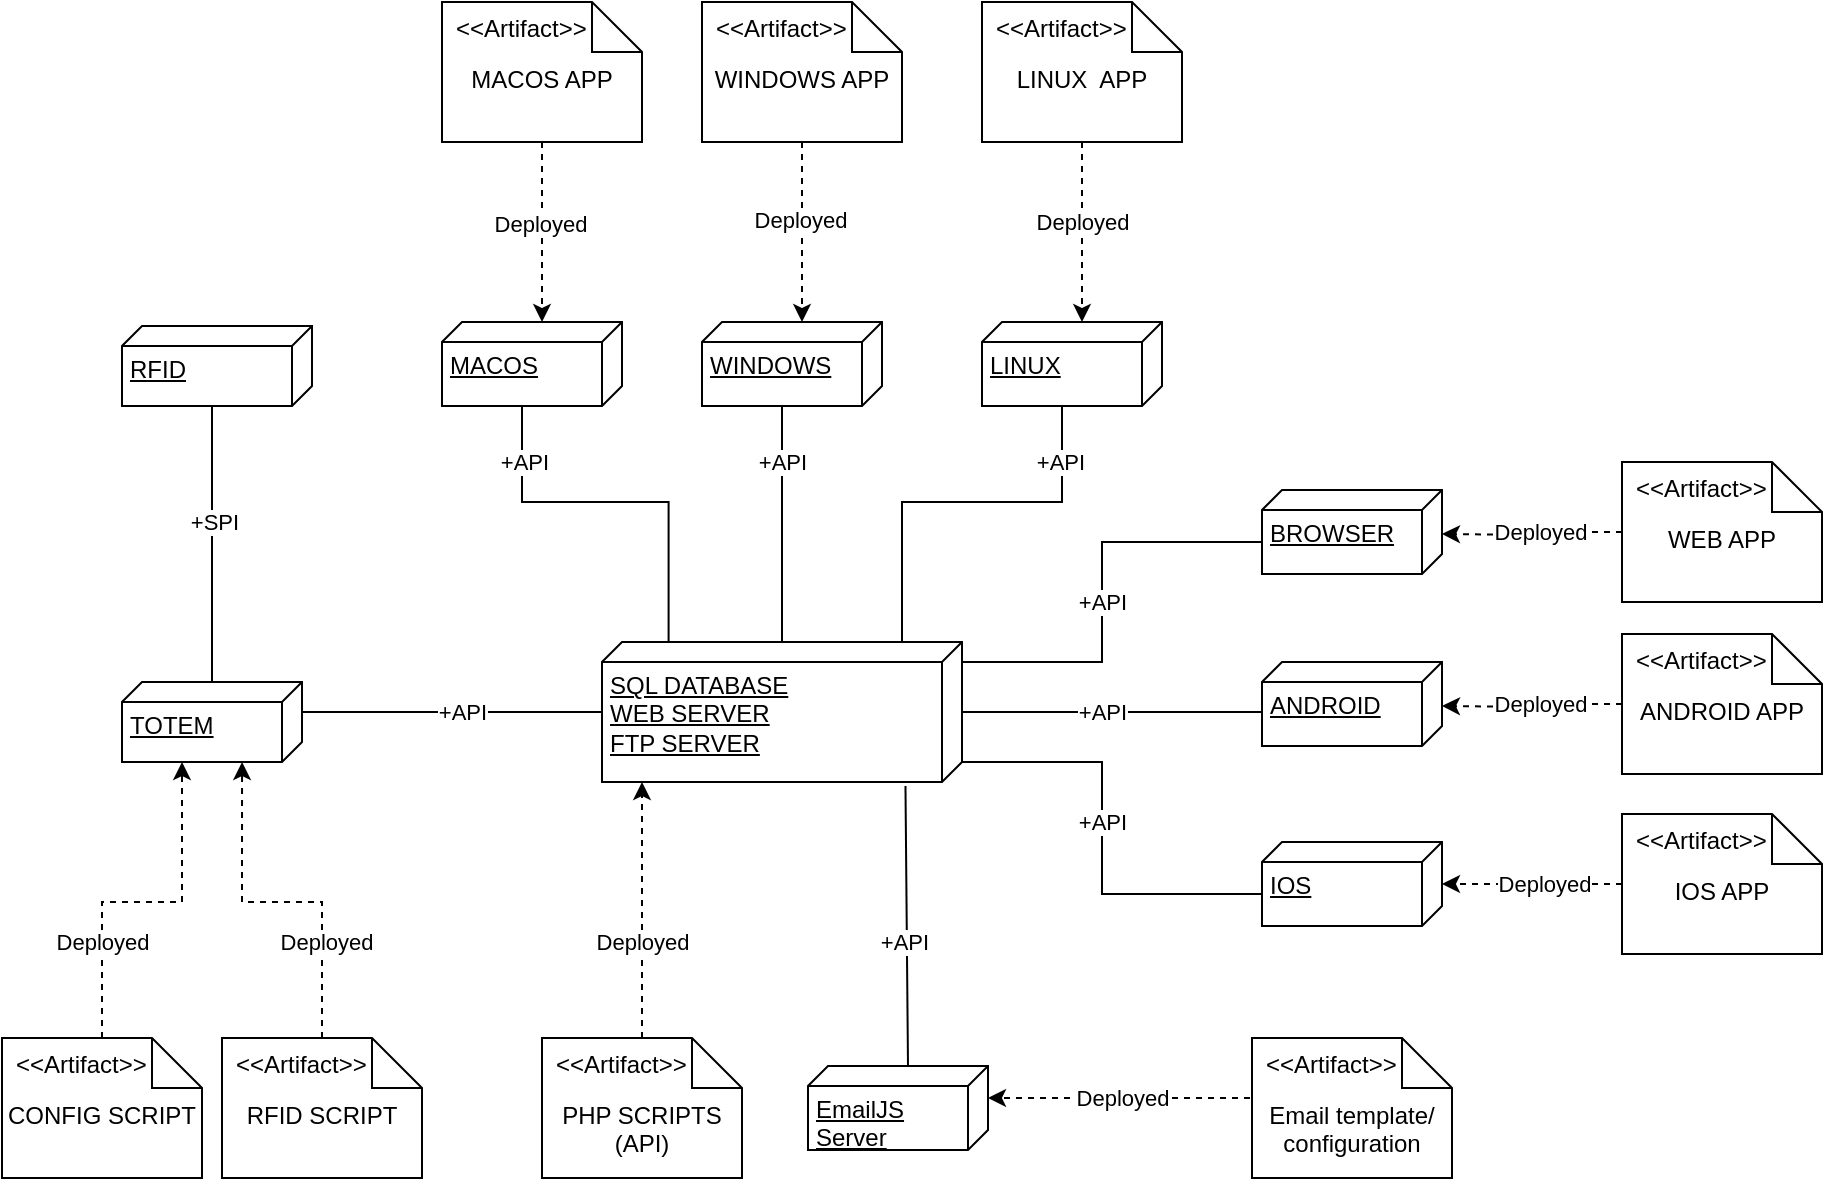 <mxfile version="20.1.1" type="device"><diagram id="JkQ_lGkrzdFclPBOVA1y" name="Page-1"><mxGraphModel dx="1483" dy="1985" grid="1" gridSize="10" guides="1" tooltips="1" connect="1" arrows="1" fold="1" page="1" pageScale="1" pageWidth="827" pageHeight="1169" math="0" shadow="0"><root><mxCell id="0"/><mxCell id="1" parent="0"/><mxCell id="zFdQlqFe3bSBJaWD9sDb-2" value="SQL DATABASE&lt;br&gt;WEB SERVER&lt;br&gt;FTP SERVER" style="verticalAlign=top;align=left;spacingTop=8;spacingLeft=2;spacingRight=12;shape=cube;size=10;direction=south;fontStyle=4;html=1;" parent="1" vertex="1"><mxGeometry x="310" y="190" width="180" height="70" as="geometry"/></mxCell><mxCell id="zFdQlqFe3bSBJaWD9sDb-3" value="PHP SCRIPTS (API)" style="shape=note2;boundedLbl=1;whiteSpace=wrap;html=1;size=25;verticalAlign=top;align=center;" parent="1" vertex="1"><mxGeometry x="280" y="388" width="100" height="70" as="geometry"/></mxCell><mxCell id="zFdQlqFe3bSBJaWD9sDb-4" value="&lt;&lt;Artifact&gt;&gt;" style="resizeWidth=1;part=1;strokeColor=none;fillColor=none;align=left;spacingLeft=5;" parent="zFdQlqFe3bSBJaWD9sDb-3" vertex="1"><mxGeometry width="100" height="25" relative="1" as="geometry"/></mxCell><mxCell id="zFdQlqFe3bSBJaWD9sDb-5" style="edgeStyle=orthogonalEdgeStyle;rounded=0;orthogonalLoop=1;jettySize=auto;html=1;exitX=0.5;exitY=0;exitDx=0;exitDy=0;dashed=1;" parent="zFdQlqFe3bSBJaWD9sDb-3" source="zFdQlqFe3bSBJaWD9sDb-4" target="zFdQlqFe3bSBJaWD9sDb-2" edge="1"><mxGeometry relative="1" as="geometry"><Array as="points"><mxPoint x="50" y="-52"/><mxPoint x="50" y="-52"/></Array></mxGeometry></mxCell><mxCell id="zFdQlqFe3bSBJaWD9sDb-8" value="Deployed" style="edgeLabel;html=1;align=center;verticalAlign=middle;resizable=0;points=[];" parent="zFdQlqFe3bSBJaWD9sDb-5" vertex="1" connectable="0"><mxGeometry x="0.222" relative="1" as="geometry"><mxPoint y="30" as="offset"/></mxGeometry></mxCell><mxCell id="zFdQlqFe3bSBJaWD9sDb-12" style="edgeStyle=orthogonalEdgeStyle;rounded=0;orthogonalLoop=1;jettySize=auto;html=1;exitX=0;exitY=0;exitDx=15;exitDy=0;exitPerimeter=0;endArrow=none;endFill=0;" parent="1" source="zFdQlqFe3bSBJaWD9sDb-9" target="zFdQlqFe3bSBJaWD9sDb-2" edge="1"><mxGeometry relative="1" as="geometry"/></mxCell><mxCell id="zFdQlqFe3bSBJaWD9sDb-55" value="+API" style="edgeLabel;html=1;align=center;verticalAlign=middle;resizable=0;points=[];" parent="zFdQlqFe3bSBJaWD9sDb-12" vertex="1" connectable="0"><mxGeometry x="0.319" y="-1" relative="1" as="geometry"><mxPoint x="-19" y="-1" as="offset"/></mxGeometry></mxCell><mxCell id="zFdQlqFe3bSBJaWD9sDb-9" value="TOTEM" style="verticalAlign=top;align=left;spacingTop=8;spacingLeft=2;spacingRight=12;shape=cube;size=10;direction=south;fontStyle=4;html=1;" parent="1" vertex="1"><mxGeometry x="70" y="210" width="90" height="40" as="geometry"/></mxCell><mxCell id="zFdQlqFe3bSBJaWD9sDb-11" style="edgeStyle=orthogonalEdgeStyle;rounded=0;orthogonalLoop=1;jettySize=auto;html=1;exitX=0;exitY=0;exitDx=40;exitDy=50;exitPerimeter=0;endArrow=none;endFill=0;" parent="1" source="zFdQlqFe3bSBJaWD9sDb-10" target="zFdQlqFe3bSBJaWD9sDb-9" edge="1"><mxGeometry relative="1" as="geometry"/></mxCell><mxCell id="zFdQlqFe3bSBJaWD9sDb-54" value="+SPI" style="edgeLabel;html=1;align=center;verticalAlign=middle;resizable=0;points=[];" parent="zFdQlqFe3bSBJaWD9sDb-11" vertex="1" connectable="0"><mxGeometry x="-0.16" y="1" relative="1" as="geometry"><mxPoint as="offset"/></mxGeometry></mxCell><mxCell id="zFdQlqFe3bSBJaWD9sDb-10" value="RFID" style="verticalAlign=top;align=left;spacingTop=8;spacingLeft=2;spacingRight=12;shape=cube;size=10;direction=south;fontStyle=4;html=1;" parent="1" vertex="1"><mxGeometry x="70" y="32" width="95" height="40" as="geometry"/></mxCell><mxCell id="zFdQlqFe3bSBJaWD9sDb-14" style="edgeStyle=orthogonalEdgeStyle;rounded=0;orthogonalLoop=1;jettySize=auto;html=1;exitX=0;exitY=0;exitDx=25;exitDy=90;exitPerimeter=0;entryX=0;entryY=0;entryDx=30;entryDy=0;entryPerimeter=0;endArrow=none;endFill=0;" parent="1" source="zFdQlqFe3bSBJaWD9sDb-13" target="zFdQlqFe3bSBJaWD9sDb-2" edge="1"><mxGeometry relative="1" as="geometry"><Array as="points"><mxPoint x="640" y="225"/><mxPoint x="490" y="225"/></Array></mxGeometry></mxCell><mxCell id="zFdQlqFe3bSBJaWD9sDb-59" value="+API" style="edgeLabel;html=1;align=center;verticalAlign=middle;resizable=0;points=[];" parent="zFdQlqFe3bSBJaWD9sDb-14" vertex="1" connectable="0"><mxGeometry x="-0.124" relative="1" as="geometry"><mxPoint x="-12" as="offset"/></mxGeometry></mxCell><mxCell id="zFdQlqFe3bSBJaWD9sDb-13" value="ANDROID" style="verticalAlign=top;align=left;spacingTop=8;spacingLeft=2;spacingRight=12;shape=cube;size=10;direction=south;fontStyle=4;html=1;" parent="1" vertex="1"><mxGeometry x="640" y="200" width="90" height="42" as="geometry"/></mxCell><mxCell id="zFdQlqFe3bSBJaWD9sDb-16" style="edgeStyle=orthogonalEdgeStyle;rounded=0;orthogonalLoop=1;jettySize=auto;html=1;exitX=0;exitY=0;exitDx=26;exitDy=90;exitPerimeter=0;entryX=0.714;entryY=0;entryDx=0;entryDy=0;entryPerimeter=0;endArrow=none;endFill=0;" parent="1" source="zFdQlqFe3bSBJaWD9sDb-15" target="zFdQlqFe3bSBJaWD9sDb-2" edge="1"><mxGeometry relative="1" as="geometry"><Array as="points"><mxPoint x="560" y="316"/><mxPoint x="560" y="250"/><mxPoint x="490" y="250"/></Array></mxGeometry></mxCell><mxCell id="zFdQlqFe3bSBJaWD9sDb-60" value="+API" style="edgeLabel;html=1;align=center;verticalAlign=middle;resizable=0;points=[];" parent="zFdQlqFe3bSBJaWD9sDb-16" vertex="1" connectable="0"><mxGeometry x="-0.055" relative="1" as="geometry"><mxPoint y="-9" as="offset"/></mxGeometry></mxCell><mxCell id="zFdQlqFe3bSBJaWD9sDb-15" value="IOS" style="verticalAlign=top;align=left;spacingTop=8;spacingLeft=2;spacingRight=12;shape=cube;size=10;direction=south;fontStyle=4;html=1;" parent="1" vertex="1"><mxGeometry x="640" y="290" width="90" height="42" as="geometry"/></mxCell><mxCell id="zFdQlqFe3bSBJaWD9sDb-48" value="" style="edgeStyle=orthogonalEdgeStyle;rounded=0;orthogonalLoop=1;jettySize=auto;html=1;dashed=1;endArrow=classic;endFill=1;" parent="1" source="zFdQlqFe3bSBJaWD9sDb-17" target="zFdQlqFe3bSBJaWD9sDb-15" edge="1"><mxGeometry relative="1" as="geometry"/></mxCell><mxCell id="zFdQlqFe3bSBJaWD9sDb-49" value="Deployed" style="edgeLabel;html=1;align=center;verticalAlign=middle;resizable=0;points=[];" parent="zFdQlqFe3bSBJaWD9sDb-48" vertex="1" connectable="0"><mxGeometry x="-0.252" y="3" relative="1" as="geometry"><mxPoint x="-6" y="-3" as="offset"/></mxGeometry></mxCell><mxCell id="zFdQlqFe3bSBJaWD9sDb-17" value="IOS APP" style="shape=note2;boundedLbl=1;whiteSpace=wrap;html=1;size=25;verticalAlign=top;align=center;" parent="1" vertex="1"><mxGeometry x="820" y="276" width="100" height="70" as="geometry"/></mxCell><mxCell id="zFdQlqFe3bSBJaWD9sDb-18" value="&lt;&lt;Artifact&gt;&gt;" style="resizeWidth=1;part=1;strokeColor=none;fillColor=none;align=left;spacingLeft=5;" parent="zFdQlqFe3bSBJaWD9sDb-17" vertex="1"><mxGeometry width="100" height="25" relative="1" as="geometry"/></mxCell><mxCell id="zFdQlqFe3bSBJaWD9sDb-19" style="edgeStyle=orthogonalEdgeStyle;rounded=0;orthogonalLoop=1;jettySize=auto;html=1;exitX=0.5;exitY=0;exitDx=0;exitDy=0;dashed=1;" parent="zFdQlqFe3bSBJaWD9sDb-17" source="zFdQlqFe3bSBJaWD9sDb-18" edge="1"><mxGeometry relative="1" as="geometry"/></mxCell><mxCell id="zFdQlqFe3bSBJaWD9sDb-20" value="Deplyed" style="edgeLabel;html=1;align=center;verticalAlign=middle;resizable=0;points=[];" parent="zFdQlqFe3bSBJaWD9sDb-19" vertex="1" connectable="0"><mxGeometry x="0.222" relative="1" as="geometry"><mxPoint y="15" as="offset"/></mxGeometry></mxCell><mxCell id="zFdQlqFe3bSBJaWD9sDb-47" style="edgeStyle=orthogonalEdgeStyle;rounded=0;orthogonalLoop=1;jettySize=auto;html=1;exitX=0;exitY=0.5;exitDx=0;exitDy=0;exitPerimeter=0;entryX=0;entryY=0;entryDx=16;entryDy=0;entryPerimeter=0;dashed=1;endArrow=classic;endFill=1;" parent="1" source="zFdQlqFe3bSBJaWD9sDb-22" edge="1"><mxGeometry relative="1" as="geometry"><mxPoint x="730" y="222" as="targetPoint"/></mxGeometry></mxCell><mxCell id="zFdQlqFe3bSBJaWD9sDb-50" value="Deployed" style="edgeLabel;html=1;align=center;verticalAlign=middle;resizable=0;points=[];" parent="zFdQlqFe3bSBJaWD9sDb-47" vertex="1" connectable="0"><mxGeometry x="-0.153" y="1" relative="1" as="geometry"><mxPoint x="-2" y="-1" as="offset"/></mxGeometry></mxCell><mxCell id="zFdQlqFe3bSBJaWD9sDb-22" value="ANDROID APP" style="shape=note2;boundedLbl=1;whiteSpace=wrap;html=1;size=25;verticalAlign=top;align=center;" parent="1" vertex="1"><mxGeometry x="820" y="186" width="100" height="70" as="geometry"/></mxCell><mxCell id="zFdQlqFe3bSBJaWD9sDb-23" value="&lt;&lt;Artifact&gt;&gt;" style="resizeWidth=1;part=1;strokeColor=none;fillColor=none;align=left;spacingLeft=5;" parent="zFdQlqFe3bSBJaWD9sDb-22" vertex="1"><mxGeometry width="100" height="25" relative="1" as="geometry"/></mxCell><mxCell id="zFdQlqFe3bSBJaWD9sDb-24" style="edgeStyle=orthogonalEdgeStyle;rounded=0;orthogonalLoop=1;jettySize=auto;html=1;exitX=0.5;exitY=0;exitDx=0;exitDy=0;dashed=1;" parent="zFdQlqFe3bSBJaWD9sDb-22" source="zFdQlqFe3bSBJaWD9sDb-23" edge="1"><mxGeometry relative="1" as="geometry"/></mxCell><mxCell id="zFdQlqFe3bSBJaWD9sDb-25" value="Deplyed" style="edgeLabel;html=1;align=center;verticalAlign=middle;resizable=0;points=[];" parent="zFdQlqFe3bSBJaWD9sDb-24" vertex="1" connectable="0"><mxGeometry x="0.222" relative="1" as="geometry"><mxPoint y="15" as="offset"/></mxGeometry></mxCell><mxCell id="zFdQlqFe3bSBJaWD9sDb-27" style="edgeStyle=orthogonalEdgeStyle;rounded=0;orthogonalLoop=1;jettySize=auto;html=1;exitX=0;exitY=0;exitDx=42;exitDy=50;exitPerimeter=0;endArrow=none;endFill=0;" parent="1" source="zFdQlqFe3bSBJaWD9sDb-26" edge="1"><mxGeometry relative="1" as="geometry"><mxPoint x="460" y="190" as="targetPoint"/><Array as="points"><mxPoint x="540" y="120"/><mxPoint x="460" y="120"/></Array></mxGeometry></mxCell><mxCell id="zFdQlqFe3bSBJaWD9sDb-58" value="+API" style="edgeLabel;html=1;align=center;verticalAlign=middle;resizable=0;points=[];" parent="zFdQlqFe3bSBJaWD9sDb-27" vertex="1" connectable="0"><mxGeometry x="-0.091" y="2" relative="1" as="geometry"><mxPoint x="41" y="-22" as="offset"/></mxGeometry></mxCell><mxCell id="zFdQlqFe3bSBJaWD9sDb-26" value="LINUX" style="verticalAlign=top;align=left;spacingTop=8;spacingLeft=2;spacingRight=12;shape=cube;size=10;direction=south;fontStyle=4;html=1;" parent="1" vertex="1"><mxGeometry x="500" y="30" width="90" height="42" as="geometry"/></mxCell><mxCell id="zFdQlqFe3bSBJaWD9sDb-29" style="edgeStyle=orthogonalEdgeStyle;rounded=0;orthogonalLoop=1;jettySize=auto;html=1;exitX=0;exitY=0;exitDx=42;exitDy=50;exitPerimeter=0;endArrow=none;endFill=0;" parent="1" source="zFdQlqFe3bSBJaWD9sDb-28" target="zFdQlqFe3bSBJaWD9sDb-2" edge="1"><mxGeometry relative="1" as="geometry"/></mxCell><mxCell id="zFdQlqFe3bSBJaWD9sDb-57" value="+API" style="edgeLabel;html=1;align=center;verticalAlign=middle;resizable=0;points=[];" parent="zFdQlqFe3bSBJaWD9sDb-29" vertex="1" connectable="0"><mxGeometry x="0.098" y="1" relative="1" as="geometry"><mxPoint x="-1" y="-37" as="offset"/></mxGeometry></mxCell><mxCell id="zFdQlqFe3bSBJaWD9sDb-28" value="WINDOWS" style="verticalAlign=top;align=left;spacingTop=8;spacingLeft=2;spacingRight=12;shape=cube;size=10;direction=south;fontStyle=4;html=1;" parent="1" vertex="1"><mxGeometry x="360" y="30" width="90" height="42" as="geometry"/></mxCell><mxCell id="zFdQlqFe3bSBJaWD9sDb-31" style="edgeStyle=orthogonalEdgeStyle;rounded=0;orthogonalLoop=1;jettySize=auto;html=1;exitX=0;exitY=0;exitDx=42;exitDy=50;exitPerimeter=0;entryX=-0.005;entryY=0.815;entryDx=0;entryDy=0;entryPerimeter=0;endArrow=none;endFill=0;" parent="1" source="zFdQlqFe3bSBJaWD9sDb-30" target="zFdQlqFe3bSBJaWD9sDb-2" edge="1"><mxGeometry relative="1" as="geometry"><Array as="points"><mxPoint x="270" y="120"/><mxPoint x="343" y="120"/></Array></mxGeometry></mxCell><mxCell id="zFdQlqFe3bSBJaWD9sDb-56" value="+API" style="edgeLabel;html=1;align=center;verticalAlign=middle;resizable=0;points=[];" parent="zFdQlqFe3bSBJaWD9sDb-31" vertex="1" connectable="0"><mxGeometry x="0.071" y="-2" relative="1" as="geometry"><mxPoint x="-54" y="-22" as="offset"/></mxGeometry></mxCell><mxCell id="zFdQlqFe3bSBJaWD9sDb-30" value="MACOS" style="verticalAlign=top;align=left;spacingTop=8;spacingLeft=2;spacingRight=12;shape=cube;size=10;direction=south;fontStyle=4;html=1;" parent="1" vertex="1"><mxGeometry x="230" y="30" width="90" height="42" as="geometry"/></mxCell><mxCell id="zFdQlqFe3bSBJaWD9sDb-46" style="edgeStyle=orthogonalEdgeStyle;rounded=0;orthogonalLoop=1;jettySize=auto;html=1;exitX=0.5;exitY=1;exitDx=0;exitDy=0;exitPerimeter=0;entryX=0;entryY=0;entryDx=0;entryDy=40;entryPerimeter=0;dashed=1;endArrow=classic;endFill=1;" parent="1" source="zFdQlqFe3bSBJaWD9sDb-32" target="zFdQlqFe3bSBJaWD9sDb-26" edge="1"><mxGeometry relative="1" as="geometry"/></mxCell><mxCell id="zFdQlqFe3bSBJaWD9sDb-51" value="Deployed" style="edgeLabel;html=1;align=center;verticalAlign=middle;resizable=0;points=[];" parent="zFdQlqFe3bSBJaWD9sDb-46" vertex="1" connectable="0"><mxGeometry x="0.723" y="1" relative="1" as="geometry"><mxPoint x="-1" y="-38" as="offset"/></mxGeometry></mxCell><mxCell id="zFdQlqFe3bSBJaWD9sDb-32" value="LINUX&amp;nbsp; APP" style="shape=note2;boundedLbl=1;whiteSpace=wrap;html=1;size=25;verticalAlign=top;align=center;" parent="1" vertex="1"><mxGeometry x="500" y="-130" width="100" height="70" as="geometry"/></mxCell><mxCell id="zFdQlqFe3bSBJaWD9sDb-33" value="&lt;&lt;Artifact&gt;&gt;" style="resizeWidth=1;part=1;strokeColor=none;fillColor=none;align=left;spacingLeft=5;" parent="zFdQlqFe3bSBJaWD9sDb-32" vertex="1"><mxGeometry width="100" height="25" relative="1" as="geometry"/></mxCell><mxCell id="zFdQlqFe3bSBJaWD9sDb-34" style="edgeStyle=orthogonalEdgeStyle;rounded=0;orthogonalLoop=1;jettySize=auto;html=1;exitX=0.5;exitY=0;exitDx=0;exitDy=0;dashed=1;" parent="zFdQlqFe3bSBJaWD9sDb-32" source="zFdQlqFe3bSBJaWD9sDb-33" edge="1"><mxGeometry relative="1" as="geometry"/></mxCell><mxCell id="zFdQlqFe3bSBJaWD9sDb-35" value="Deplyed" style="edgeLabel;html=1;align=center;verticalAlign=middle;resizable=0;points=[];" parent="zFdQlqFe3bSBJaWD9sDb-34" vertex="1" connectable="0"><mxGeometry x="0.222" relative="1" as="geometry"><mxPoint y="15" as="offset"/></mxGeometry></mxCell><mxCell id="zFdQlqFe3bSBJaWD9sDb-45" style="edgeStyle=orthogonalEdgeStyle;rounded=0;orthogonalLoop=1;jettySize=auto;html=1;exitX=0.5;exitY=1;exitDx=0;exitDy=0;exitPerimeter=0;entryX=0;entryY=0;entryDx=0;entryDy=40;entryPerimeter=0;dashed=1;endArrow=classic;endFill=1;" parent="1" source="zFdQlqFe3bSBJaWD9sDb-36" target="zFdQlqFe3bSBJaWD9sDb-28" edge="1"><mxGeometry relative="1" as="geometry"/></mxCell><mxCell id="zFdQlqFe3bSBJaWD9sDb-52" value="Deployed" style="edgeLabel;html=1;align=center;verticalAlign=middle;resizable=0;points=[];" parent="zFdQlqFe3bSBJaWD9sDb-45" vertex="1" connectable="0"><mxGeometry x="-0.137" y="-1" relative="1" as="geometry"><mxPoint as="offset"/></mxGeometry></mxCell><mxCell id="zFdQlqFe3bSBJaWD9sDb-36" value="WINDOWS APP" style="shape=note2;boundedLbl=1;whiteSpace=wrap;html=1;size=25;verticalAlign=top;align=center;" parent="1" vertex="1"><mxGeometry x="360" y="-130" width="100" height="70" as="geometry"/></mxCell><mxCell id="zFdQlqFe3bSBJaWD9sDb-37" value="&lt;&lt;Artifact&gt;&gt;" style="resizeWidth=1;part=1;strokeColor=none;fillColor=none;align=left;spacingLeft=5;" parent="zFdQlqFe3bSBJaWD9sDb-36" vertex="1"><mxGeometry width="100" height="25" relative="1" as="geometry"/></mxCell><mxCell id="zFdQlqFe3bSBJaWD9sDb-38" style="edgeStyle=orthogonalEdgeStyle;rounded=0;orthogonalLoop=1;jettySize=auto;html=1;exitX=0.5;exitY=0;exitDx=0;exitDy=0;dashed=1;" parent="zFdQlqFe3bSBJaWD9sDb-36" source="zFdQlqFe3bSBJaWD9sDb-37" edge="1"><mxGeometry relative="1" as="geometry"/></mxCell><mxCell id="zFdQlqFe3bSBJaWD9sDb-39" value="Deplyed" style="edgeLabel;html=1;align=center;verticalAlign=middle;resizable=0;points=[];" parent="zFdQlqFe3bSBJaWD9sDb-38" vertex="1" connectable="0"><mxGeometry x="0.222" relative="1" as="geometry"><mxPoint y="15" as="offset"/></mxGeometry></mxCell><mxCell id="zFdQlqFe3bSBJaWD9sDb-44" style="edgeStyle=orthogonalEdgeStyle;rounded=0;orthogonalLoop=1;jettySize=auto;html=1;exitX=0.5;exitY=1;exitDx=0;exitDy=0;exitPerimeter=0;entryX=0;entryY=0;entryDx=0;entryDy=40;entryPerimeter=0;endArrow=classic;endFill=1;dashed=1;" parent="1" source="zFdQlqFe3bSBJaWD9sDb-40" target="zFdQlqFe3bSBJaWD9sDb-30" edge="1"><mxGeometry relative="1" as="geometry"/></mxCell><mxCell id="zFdQlqFe3bSBJaWD9sDb-53" value="Deployed" style="edgeLabel;html=1;align=center;verticalAlign=middle;resizable=0;points=[];" parent="zFdQlqFe3bSBJaWD9sDb-44" vertex="1" connectable="0"><mxGeometry x="-0.105" y="-1" relative="1" as="geometry"><mxPoint as="offset"/></mxGeometry></mxCell><mxCell id="zFdQlqFe3bSBJaWD9sDb-40" value="MACOS APP" style="shape=note2;boundedLbl=1;whiteSpace=wrap;html=1;size=25;verticalAlign=top;align=center;" parent="1" vertex="1"><mxGeometry x="230" y="-130" width="100" height="70" as="geometry"/></mxCell><mxCell id="zFdQlqFe3bSBJaWD9sDb-41" value="&lt;&lt;Artifact&gt;&gt;" style="resizeWidth=1;part=1;strokeColor=none;fillColor=none;align=left;spacingLeft=5;" parent="zFdQlqFe3bSBJaWD9sDb-40" vertex="1"><mxGeometry width="100" height="25" relative="1" as="geometry"/></mxCell><mxCell id="zFdQlqFe3bSBJaWD9sDb-42" style="edgeStyle=orthogonalEdgeStyle;rounded=0;orthogonalLoop=1;jettySize=auto;html=1;exitX=0.5;exitY=0;exitDx=0;exitDy=0;dashed=1;" parent="zFdQlqFe3bSBJaWD9sDb-40" source="zFdQlqFe3bSBJaWD9sDb-41" edge="1"><mxGeometry relative="1" as="geometry"/></mxCell><mxCell id="zFdQlqFe3bSBJaWD9sDb-43" value="Deplyed" style="edgeLabel;html=1;align=center;verticalAlign=middle;resizable=0;points=[];" parent="zFdQlqFe3bSBJaWD9sDb-42" vertex="1" connectable="0"><mxGeometry x="0.222" relative="1" as="geometry"><mxPoint y="15" as="offset"/></mxGeometry></mxCell><mxCell id="zFdQlqFe3bSBJaWD9sDb-61" value="RFID SCRIPT" style="shape=note2;boundedLbl=1;whiteSpace=wrap;html=1;size=25;verticalAlign=top;align=center;" parent="1" vertex="1"><mxGeometry x="120" y="388" width="100" height="70" as="geometry"/></mxCell><mxCell id="zFdQlqFe3bSBJaWD9sDb-62" value="&lt;&lt;Artifact&gt;&gt;" style="resizeWidth=1;part=1;strokeColor=none;fillColor=none;align=left;spacingLeft=5;" parent="zFdQlqFe3bSBJaWD9sDb-61" vertex="1"><mxGeometry width="100" height="25" relative="1" as="geometry"/></mxCell><mxCell id="zFdQlqFe3bSBJaWD9sDb-63" style="edgeStyle=orthogonalEdgeStyle;rounded=0;orthogonalLoop=1;jettySize=auto;html=1;exitX=0.5;exitY=0;exitDx=0;exitDy=0;dashed=1;" parent="zFdQlqFe3bSBJaWD9sDb-61" source="zFdQlqFe3bSBJaWD9sDb-62" edge="1"><mxGeometry relative="1" as="geometry"/></mxCell><mxCell id="zFdQlqFe3bSBJaWD9sDb-64" value="Deplyed" style="edgeLabel;html=1;align=center;verticalAlign=middle;resizable=0;points=[];" parent="zFdQlqFe3bSBJaWD9sDb-63" vertex="1" connectable="0"><mxGeometry x="0.222" relative="1" as="geometry"><mxPoint y="15" as="offset"/></mxGeometry></mxCell><mxCell id="J4TQDiMVzNX9cZ0TfMRm-1" value="CONFIG SCRIPT" style="shape=note2;boundedLbl=1;whiteSpace=wrap;html=1;size=25;verticalAlign=top;align=center;" vertex="1" parent="1"><mxGeometry x="10" y="388" width="100" height="70" as="geometry"/></mxCell><mxCell id="J4TQDiMVzNX9cZ0TfMRm-2" value="&lt;&lt;Artifact&gt;&gt;" style="resizeWidth=1;part=1;strokeColor=none;fillColor=none;align=left;spacingLeft=5;" vertex="1" parent="J4TQDiMVzNX9cZ0TfMRm-1"><mxGeometry width="100" height="25" relative="1" as="geometry"/></mxCell><mxCell id="J4TQDiMVzNX9cZ0TfMRm-3" style="edgeStyle=orthogonalEdgeStyle;rounded=0;orthogonalLoop=1;jettySize=auto;html=1;exitX=0.5;exitY=0;exitDx=0;exitDy=0;dashed=1;" edge="1" parent="J4TQDiMVzNX9cZ0TfMRm-1" source="J4TQDiMVzNX9cZ0TfMRm-2"><mxGeometry relative="1" as="geometry"/></mxCell><mxCell id="J4TQDiMVzNX9cZ0TfMRm-4" value="Deplyed" style="edgeLabel;html=1;align=center;verticalAlign=middle;resizable=0;points=[];" vertex="1" connectable="0" parent="J4TQDiMVzNX9cZ0TfMRm-3"><mxGeometry x="0.222" relative="1" as="geometry"><mxPoint y="15" as="offset"/></mxGeometry></mxCell><mxCell id="J4TQDiMVzNX9cZ0TfMRm-5" style="edgeStyle=orthogonalEdgeStyle;rounded=0;orthogonalLoop=1;jettySize=auto;html=1;exitX=0.5;exitY=0;exitDx=0;exitDy=0;entryX=0;entryY=0;entryDx=40;entryDy=50;entryPerimeter=0;dashed=1;endArrow=classic;endFill=1;" edge="1" parent="J4TQDiMVzNX9cZ0TfMRm-1" source="J4TQDiMVzNX9cZ0TfMRm-2"><mxGeometry relative="1" as="geometry"/></mxCell><mxCell id="J4TQDiMVzNX9cZ0TfMRm-6" value="&lt;span style=&quot;color: rgba(0, 0, 0, 0); font-family: monospace; font-size: 0px; text-align: start; background-color: rgb(248, 249, 250);&quot;&gt;%3CmxGraphModel%3E%3Croot%3E%3CmxCell%20id%3D%220%22%2F%3E%3CmxCell%20id%3D%221%22%20parent%3D%220%22%2F%3E%3CmxCell%20id%3D%222%22%20value%3D%22Deployed%22%20style%3D%22edgeLabel%3Bhtml%3D1%3Balign%3Dcenter%3BverticalAlign%3Dmiddle%3Bresizable%3D0%3Bpoints%3D%5B%5D%3B%22%20vertex%3D%221%22%20connectable%3D%220%22%20parent%3D%221%22%3E%3CmxGeometry%20x%3D%22400%22%20y%3D%22309.706%22%20as%3D%22geometry%22%2F%3E%3C%2FmxCell%3E%3C%2Froot%3E%3C%2FmxGraphModel%3E&lt;/span&gt;" style="edgeLabel;html=1;align=center;verticalAlign=middle;resizable=0;points=[];" vertex="1" connectable="0" parent="J4TQDiMVzNX9cZ0TfMRm-5"><mxGeometry x="-0.054" y="-1" relative="1" as="geometry"><mxPoint as="offset"/></mxGeometry></mxCell><mxCell id="J4TQDiMVzNX9cZ0TfMRm-7" value="Deployed" style="edgeLabel;html=1;align=center;verticalAlign=middle;resizable=0;points=[];" vertex="1" connectable="0" parent="J4TQDiMVzNX9cZ0TfMRm-5"><mxGeometry x="0.085" relative="1" as="geometry"><mxPoint as="offset"/></mxGeometry></mxCell><mxCell id="J4TQDiMVzNX9cZ0TfMRm-8" style="edgeStyle=orthogonalEdgeStyle;rounded=0;orthogonalLoop=1;jettySize=auto;html=1;exitX=0.5;exitY=0;exitDx=0;exitDy=0;dashed=1;endArrow=classic;endFill=1;" edge="1" parent="1" source="J4TQDiMVzNX9cZ0TfMRm-2"><mxGeometry relative="1" as="geometry"><mxPoint x="40" y="332" as="sourcePoint"/><mxPoint x="100" y="250" as="targetPoint"/><Array as="points"><mxPoint x="60" y="320"/><mxPoint x="100" y="320"/></Array></mxGeometry></mxCell><mxCell id="J4TQDiMVzNX9cZ0TfMRm-9" value="&lt;span style=&quot;color: rgba(0, 0, 0, 0); font-family: monospace; font-size: 0px; text-align: start; background-color: rgb(248, 249, 250);&quot;&gt;%3CmxGraphModel%3E%3Croot%3E%3CmxCell%20id%3D%220%22%2F%3E%3CmxCell%20id%3D%221%22%20parent%3D%220%22%2F%3E%3CmxCell%20id%3D%222%22%20value%3D%22Deployed%22%20style%3D%22edgeLabel%3Bhtml%3D1%3Balign%3Dcenter%3BverticalAlign%3Dmiddle%3Bresizable%3D0%3Bpoints%3D%5B%5D%3B%22%20vertex%3D%221%22%20connectable%3D%220%22%20parent%3D%221%22%3E%3CmxGeometry%20x%3D%22400%22%20y%3D%22309.706%22%20as%3D%22geometry%22%2F%3E%3C%2FmxCell%3E%3C%2Froot%3E%3C%2FmxGraphModel%3E&lt;/span&gt;" style="edgeLabel;html=1;align=center;verticalAlign=middle;resizable=0;points=[];" vertex="1" connectable="0" parent="J4TQDiMVzNX9cZ0TfMRm-8"><mxGeometry x="-0.054" y="-1" relative="1" as="geometry"><mxPoint as="offset"/></mxGeometry></mxCell><mxCell id="J4TQDiMVzNX9cZ0TfMRm-10" value="Deployed" style="edgeLabel;html=1;align=center;verticalAlign=middle;resizable=0;points=[];" vertex="1" connectable="0" parent="J4TQDiMVzNX9cZ0TfMRm-8"><mxGeometry x="0.085" relative="1" as="geometry"><mxPoint x="-29" y="20" as="offset"/></mxGeometry></mxCell><mxCell id="J4TQDiMVzNX9cZ0TfMRm-11" value="BROWSER" style="verticalAlign=top;align=left;spacingTop=8;spacingLeft=2;spacingRight=12;shape=cube;size=10;direction=south;fontStyle=4;html=1;" vertex="1" parent="1"><mxGeometry x="640" y="114" width="90" height="42" as="geometry"/></mxCell><mxCell id="J4TQDiMVzNX9cZ0TfMRm-13" value="" style="endArrow=none;html=1;rounded=0;entryX=0;entryY=0;entryDx=26.0;entryDy=90;entryPerimeter=0;" edge="1" parent="1" target="J4TQDiMVzNX9cZ0TfMRm-11"><mxGeometry width="50" height="50" relative="1" as="geometry"><mxPoint x="490" y="200" as="sourcePoint"/><mxPoint x="600" y="170" as="targetPoint"/><Array as="points"><mxPoint x="560" y="200"/><mxPoint x="560" y="170"/><mxPoint x="560" y="140"/></Array></mxGeometry></mxCell><mxCell id="J4TQDiMVzNX9cZ0TfMRm-26" value="+API" style="edgeLabel;html=1;align=center;verticalAlign=middle;resizable=0;points=[];" vertex="1" connectable="0" parent="J4TQDiMVzNX9cZ0TfMRm-13"><mxGeometry x="0.445" y="-2" relative="1" as="geometry"><mxPoint x="-22" y="28" as="offset"/></mxGeometry></mxCell><mxCell id="J4TQDiMVzNX9cZ0TfMRm-20" style="edgeStyle=orthogonalEdgeStyle;rounded=0;orthogonalLoop=1;jettySize=auto;html=1;exitX=0;exitY=0.5;exitDx=0;exitDy=0;exitPerimeter=0;entryX=0;entryY=0;entryDx=16;entryDy=0;entryPerimeter=0;dashed=1;endArrow=classic;endFill=1;" edge="1" parent="1" source="J4TQDiMVzNX9cZ0TfMRm-22"><mxGeometry relative="1" as="geometry"><mxPoint x="730" y="136" as="targetPoint"/></mxGeometry></mxCell><mxCell id="J4TQDiMVzNX9cZ0TfMRm-21" value="Deployed" style="edgeLabel;html=1;align=center;verticalAlign=middle;resizable=0;points=[];" vertex="1" connectable="0" parent="J4TQDiMVzNX9cZ0TfMRm-20"><mxGeometry x="-0.153" y="1" relative="1" as="geometry"><mxPoint x="-2" y="-1" as="offset"/></mxGeometry></mxCell><mxCell id="J4TQDiMVzNX9cZ0TfMRm-22" value="WEB APP" style="shape=note2;boundedLbl=1;whiteSpace=wrap;html=1;size=25;verticalAlign=top;align=center;" vertex="1" parent="1"><mxGeometry x="820" y="100" width="100" height="70" as="geometry"/></mxCell><mxCell id="J4TQDiMVzNX9cZ0TfMRm-23" value="&lt;&lt;Artifact&gt;&gt;" style="resizeWidth=1;part=1;strokeColor=none;fillColor=none;align=left;spacingLeft=5;" vertex="1" parent="J4TQDiMVzNX9cZ0TfMRm-22"><mxGeometry width="100" height="25" relative="1" as="geometry"/></mxCell><mxCell id="J4TQDiMVzNX9cZ0TfMRm-24" style="edgeStyle=orthogonalEdgeStyle;rounded=0;orthogonalLoop=1;jettySize=auto;html=1;exitX=0.5;exitY=0;exitDx=0;exitDy=0;dashed=1;" edge="1" parent="J4TQDiMVzNX9cZ0TfMRm-22" source="J4TQDiMVzNX9cZ0TfMRm-23"><mxGeometry relative="1" as="geometry"/></mxCell><mxCell id="J4TQDiMVzNX9cZ0TfMRm-25" value="Deplyed" style="edgeLabel;html=1;align=center;verticalAlign=middle;resizable=0;points=[];" vertex="1" connectable="0" parent="J4TQDiMVzNX9cZ0TfMRm-24"><mxGeometry x="0.222" relative="1" as="geometry"><mxPoint y="15" as="offset"/></mxGeometry></mxCell><mxCell id="J4TQDiMVzNX9cZ0TfMRm-33" value="EmailJS&lt;br&gt;Server" style="verticalAlign=top;align=left;spacingTop=8;spacingLeft=2;spacingRight=12;shape=cube;size=10;direction=south;fontStyle=4;html=1;" vertex="1" parent="1"><mxGeometry x="413" y="402" width="90" height="42" as="geometry"/></mxCell><mxCell id="J4TQDiMVzNX9cZ0TfMRm-36" value="Email template/ configuration" style="shape=note2;boundedLbl=1;whiteSpace=wrap;html=1;size=25;verticalAlign=top;align=center;" vertex="1" parent="1"><mxGeometry x="635" y="388" width="100" height="70" as="geometry"/></mxCell><mxCell id="J4TQDiMVzNX9cZ0TfMRm-37" value="&lt;&lt;Artifact&gt;&gt;" style="resizeWidth=1;part=1;strokeColor=none;fillColor=none;align=left;spacingLeft=5;" vertex="1" parent="J4TQDiMVzNX9cZ0TfMRm-36"><mxGeometry width="100" height="25" relative="1" as="geometry"/></mxCell><mxCell id="J4TQDiMVzNX9cZ0TfMRm-38" style="edgeStyle=orthogonalEdgeStyle;rounded=0;orthogonalLoop=1;jettySize=auto;html=1;exitX=0.5;exitY=0;exitDx=0;exitDy=0;dashed=1;" edge="1" parent="J4TQDiMVzNX9cZ0TfMRm-36" source="J4TQDiMVzNX9cZ0TfMRm-37"><mxGeometry relative="1" as="geometry"><Array as="points"><mxPoint x="50" y="-52"/><mxPoint x="50" y="-52"/></Array></mxGeometry></mxCell><mxCell id="J4TQDiMVzNX9cZ0TfMRm-39" value="Deployed" style="edgeLabel;html=1;align=center;verticalAlign=middle;resizable=0;points=[];" vertex="1" connectable="0" parent="J4TQDiMVzNX9cZ0TfMRm-38"><mxGeometry x="0.222" relative="1" as="geometry"><mxPoint y="12" as="offset"/></mxGeometry></mxCell><mxCell id="zFdQlqFe3bSBJaWD9sDb-71" style="edgeStyle=orthogonalEdgeStyle;rounded=0;orthogonalLoop=1;jettySize=auto;html=1;exitX=0.5;exitY=0;exitDx=0;exitDy=0;dashed=1;endArrow=classic;endFill=1;entryX=1;entryY=0.333;entryDx=0;entryDy=0;entryPerimeter=0;" parent="1" source="zFdQlqFe3bSBJaWD9sDb-62" target="zFdQlqFe3bSBJaWD9sDb-9" edge="1"><mxGeometry relative="1" as="geometry"><mxPoint x="130" y="306" as="targetPoint"/><Array as="points"><mxPoint x="170" y="320"/><mxPoint x="130" y="320"/></Array></mxGeometry></mxCell><mxCell id="zFdQlqFe3bSBJaWD9sDb-72" value="&lt;span style=&quot;color: rgba(0, 0, 0, 0); font-family: monospace; font-size: 0px; text-align: start; background-color: rgb(248, 249, 250);&quot;&gt;%3CmxGraphModel%3E%3Croot%3E%3CmxCell%20id%3D%220%22%2F%3E%3CmxCell%20id%3D%221%22%20parent%3D%220%22%2F%3E%3CmxCell%20id%3D%222%22%20value%3D%22Deployed%22%20style%3D%22edgeLabel%3Bhtml%3D1%3Balign%3Dcenter%3BverticalAlign%3Dmiddle%3Bresizable%3D0%3Bpoints%3D%5B%5D%3B%22%20vertex%3D%221%22%20connectable%3D%220%22%20parent%3D%221%22%3E%3CmxGeometry%20x%3D%22400%22%20y%3D%22309.706%22%20as%3D%22geometry%22%2F%3E%3C%2FmxCell%3E%3C%2Froot%3E%3C%2FmxGraphModel%3E&lt;/span&gt;" style="edgeLabel;html=1;align=center;verticalAlign=middle;resizable=0;points=[];" parent="zFdQlqFe3bSBJaWD9sDb-71" vertex="1" connectable="0"><mxGeometry x="-0.054" y="-1" relative="1" as="geometry"><mxPoint as="offset"/></mxGeometry></mxCell><mxCell id="zFdQlqFe3bSBJaWD9sDb-73" value="Deployed" style="edgeLabel;html=1;align=center;verticalAlign=middle;resizable=0;points=[];" parent="zFdQlqFe3bSBJaWD9sDb-71" vertex="1" connectable="0"><mxGeometry x="0.085" relative="1" as="geometry"><mxPoint x="30" y="20" as="offset"/></mxGeometry></mxCell><mxCell id="J4TQDiMVzNX9cZ0TfMRm-40" value="" style="endArrow=none;html=1;rounded=0;exitX=0;exitY=0;exitDx=0;exitDy=40;exitPerimeter=0;entryX=1.029;entryY=0.157;entryDx=0;entryDy=0;entryPerimeter=0;" edge="1" parent="1" source="J4TQDiMVzNX9cZ0TfMRm-33" target="zFdQlqFe3bSBJaWD9sDb-2"><mxGeometry width="50" height="50" relative="1" as="geometry"><mxPoint x="430" y="370" as="sourcePoint"/><mxPoint x="480" y="320" as="targetPoint"/></mxGeometry></mxCell><mxCell id="J4TQDiMVzNX9cZ0TfMRm-41" value="+API" style="edgeLabel;html=1;align=center;verticalAlign=middle;resizable=0;points=[];" vertex="1" connectable="0" parent="J4TQDiMVzNX9cZ0TfMRm-40"><mxGeometry x="0.126" y="2" relative="1" as="geometry"><mxPoint y="17" as="offset"/></mxGeometry></mxCell><mxCell id="J4TQDiMVzNX9cZ0TfMRm-42" style="edgeStyle=orthogonalEdgeStyle;rounded=0;orthogonalLoop=1;jettySize=auto;html=1;exitX=0;exitY=0.5;exitDx=0;exitDy=0;dashed=1;exitPerimeter=0;entryX=0;entryY=0;entryDx=16.0;entryDy=0;entryPerimeter=0;" edge="1" parent="1" source="J4TQDiMVzNX9cZ0TfMRm-36" target="J4TQDiMVzNX9cZ0TfMRm-33"><mxGeometry relative="1" as="geometry"><mxPoint x="580" y="498" as="sourcePoint"/><mxPoint x="580" y="370" as="targetPoint"/><Array as="points"><mxPoint x="635" y="418"/></Array></mxGeometry></mxCell><mxCell id="J4TQDiMVzNX9cZ0TfMRm-43" value="Deployed" style="edgeLabel;html=1;align=center;verticalAlign=middle;resizable=0;points=[];" vertex="1" connectable="0" parent="J4TQDiMVzNX9cZ0TfMRm-42"><mxGeometry x="0.222" relative="1" as="geometry"><mxPoint x="13" as="offset"/></mxGeometry></mxCell></root></mxGraphModel></diagram></mxfile>